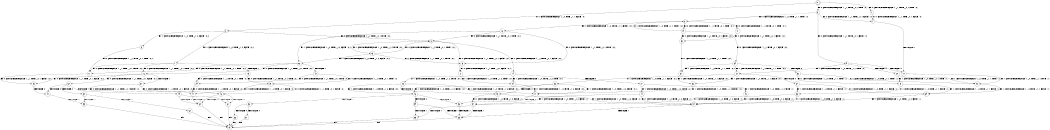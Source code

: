 digraph BCG {
size = "7, 10.5";
center = TRUE;
node [shape = circle];
0 [peripheries = 2];
0 -> 1 [label = "EX !0 !ATOMIC_EXCH_BRANCH (1, +1, TRUE, +0, 1, TRUE) !:0:"];
0 -> 2 [label = "EX !1 !ATOMIC_EXCH_BRANCH (1, +0, TRUE, +1, 1, FALSE) !:0:"];
0 -> 3 [label = "EX !0 !ATOMIC_EXCH_BRANCH (1, +1, TRUE, +0, 1, TRUE) !:0:"];
1 -> 4 [label = "EX !0 !ATOMIC_EXCH_BRANCH (1, +1, TRUE, +0, 1, FALSE) !:0:"];
2 -> 5 [label = "EX !1 !ATOMIC_EXCH_BRANCH (1, +0, TRUE, +1, 2, FALSE) !:0:1:"];
2 -> 6 [label = "EX !0 !ATOMIC_EXCH_BRANCH (1, +1, TRUE, +0, 1, TRUE) !:0:1:"];
2 -> 7 [label = "EX !1 !ATOMIC_EXCH_BRANCH (1, +0, TRUE, +1, 2, FALSE) !:0:1:"];
3 -> 4 [label = "EX !0 !ATOMIC_EXCH_BRANCH (1, +1, TRUE, +0, 1, FALSE) !:0:"];
3 -> 8 [label = "EX !1 !ATOMIC_EXCH_BRANCH (1, +0, TRUE, +1, 1, TRUE) !:0:"];
3 -> 9 [label = "EX !0 !ATOMIC_EXCH_BRANCH (1, +1, TRUE, +0, 1, FALSE) !:0:"];
4 -> 10 [label = "TERMINATE !0"];
5 -> 11 [label = "EX !0 !ATOMIC_EXCH_BRANCH (1, +1, TRUE, +0, 1, TRUE) !:0:1:"];
6 -> 12 [label = "EX !0 !ATOMIC_EXCH_BRANCH (1, +1, TRUE, +0, 1, FALSE) !:0:1:"];
6 -> 13 [label = "EX !1 !ATOMIC_EXCH_BRANCH (1, +0, TRUE, +1, 2, TRUE) !:0:1:"];
6 -> 14 [label = "EX !0 !ATOMIC_EXCH_BRANCH (1, +1, TRUE, +0, 1, FALSE) !:0:1:"];
7 -> 11 [label = "EX !0 !ATOMIC_EXCH_BRANCH (1, +1, TRUE, +0, 1, TRUE) !:0:1:"];
7 -> 15 [label = "TERMINATE !1"];
7 -> 16 [label = "EX !0 !ATOMIC_EXCH_BRANCH (1, +1, TRUE, +0, 1, TRUE) !:0:1:"];
8 -> 17 [label = "EX !0 !ATOMIC_EXCH_BRANCH (1, +1, TRUE, +0, 1, TRUE) !:0:1:"];
8 -> 18 [label = "EX !1 !ATOMIC_EXCH_BRANCH (1, +0, TRUE, +1, 1, FALSE) !:0:1:"];
8 -> 19 [label = "EX !0 !ATOMIC_EXCH_BRANCH (1, +1, TRUE, +0, 1, TRUE) !:0:1:"];
9 -> 10 [label = "TERMINATE !0"];
9 -> 20 [label = "TERMINATE !0"];
9 -> 21 [label = "EX !1 !ATOMIC_EXCH_BRANCH (1, +0, TRUE, +1, 1, TRUE) !:0:"];
10 -> 22 [label = "EX !1 !ATOMIC_EXCH_BRANCH (1, +0, TRUE, +1, 1, TRUE) !:1:"];
11 -> 23 [label = "EX !0 !ATOMIC_EXCH_BRANCH (1, +1, TRUE, +0, 1, FALSE) !:0:1:"];
12 -> 24 [label = "EX !1 !ATOMIC_EXCH_BRANCH (1, +0, TRUE, +1, 2, TRUE) !:0:1:"];
13 -> 25 [label = "EX !0 !ATOMIC_EXCH_BRANCH (1, +1, TRUE, +0, 1, TRUE) !:0:1:"];
13 -> 26 [label = "EX !1 !ATOMIC_EXCH_BRANCH (1, +0, TRUE, +1, 2, FALSE) !:0:1:"];
13 -> 6 [label = "EX !0 !ATOMIC_EXCH_BRANCH (1, +1, TRUE, +0, 1, TRUE) !:0:1:"];
14 -> 24 [label = "EX !1 !ATOMIC_EXCH_BRANCH (1, +0, TRUE, +1, 2, TRUE) !:0:1:"];
14 -> 27 [label = "TERMINATE !0"];
14 -> 28 [label = "EX !1 !ATOMIC_EXCH_BRANCH (1, +0, TRUE, +1, 2, TRUE) !:0:1:"];
15 -> 29 [label = "EX !0 !ATOMIC_EXCH_BRANCH (1, +1, TRUE, +0, 1, TRUE) !:0:"];
15 -> 30 [label = "EX !0 !ATOMIC_EXCH_BRANCH (1, +1, TRUE, +0, 1, TRUE) !:0:"];
16 -> 23 [label = "EX !0 !ATOMIC_EXCH_BRANCH (1, +1, TRUE, +0, 1, FALSE) !:0:1:"];
16 -> 31 [label = "TERMINATE !1"];
16 -> 32 [label = "EX !0 !ATOMIC_EXCH_BRANCH (1, +1, TRUE, +0, 1, FALSE) !:0:1:"];
17 -> 33 [label = "EX !0 !ATOMIC_EXCH_BRANCH (1, +1, TRUE, +0, 1, FALSE) !:0:1:"];
18 -> 25 [label = "EX !0 !ATOMIC_EXCH_BRANCH (1, +1, TRUE, +0, 1, TRUE) !:0:1:"];
18 -> 26 [label = "EX !1 !ATOMIC_EXCH_BRANCH (1, +0, TRUE, +1, 2, FALSE) !:0:1:"];
18 -> 6 [label = "EX !0 !ATOMIC_EXCH_BRANCH (1, +1, TRUE, +0, 1, TRUE) !:0:1:"];
19 -> 33 [label = "EX !0 !ATOMIC_EXCH_BRANCH (1, +1, TRUE, +0, 1, FALSE) !:0:1:"];
19 -> 8 [label = "EX !1 !ATOMIC_EXCH_BRANCH (1, +0, TRUE, +1, 1, TRUE) !:0:1:"];
19 -> 34 [label = "EX !0 !ATOMIC_EXCH_BRANCH (1, +1, TRUE, +0, 1, FALSE) !:0:1:"];
20 -> 22 [label = "EX !1 !ATOMIC_EXCH_BRANCH (1, +0, TRUE, +1, 1, TRUE) !:1:"];
20 -> 35 [label = "EX !1 !ATOMIC_EXCH_BRANCH (1, +0, TRUE, +1, 1, TRUE) !:1:"];
21 -> 36 [label = "EX !1 !ATOMIC_EXCH_BRANCH (1, +0, TRUE, +1, 1, FALSE) !:0:1:"];
21 -> 37 [label = "TERMINATE !0"];
21 -> 38 [label = "EX !1 !ATOMIC_EXCH_BRANCH (1, +0, TRUE, +1, 1, FALSE) !:0:1:"];
22 -> 39 [label = "EX !1 !ATOMIC_EXCH_BRANCH (1, +0, TRUE, +1, 1, FALSE) !:1:"];
23 -> 40 [label = "TERMINATE !0"];
24 -> 41 [label = "EX !1 !ATOMIC_EXCH_BRANCH (1, +0, TRUE, +1, 2, FALSE) !:0:1:"];
25 -> 12 [label = "EX !0 !ATOMIC_EXCH_BRANCH (1, +1, TRUE, +0, 1, FALSE) !:0:1:"];
26 -> 11 [label = "EX !0 !ATOMIC_EXCH_BRANCH (1, +1, TRUE, +0, 1, TRUE) !:0:1:"];
26 -> 42 [label = "TERMINATE !1"];
26 -> 16 [label = "EX !0 !ATOMIC_EXCH_BRANCH (1, +1, TRUE, +0, 1, TRUE) !:0:1:"];
27 -> 43 [label = "EX !1 !ATOMIC_EXCH_BRANCH (1, +0, TRUE, +1, 2, TRUE) !:1:"];
27 -> 44 [label = "EX !1 !ATOMIC_EXCH_BRANCH (1, +0, TRUE, +1, 2, TRUE) !:1:"];
28 -> 41 [label = "EX !1 !ATOMIC_EXCH_BRANCH (1, +0, TRUE, +1, 2, FALSE) !:0:1:"];
28 -> 45 [label = "TERMINATE !0"];
28 -> 46 [label = "EX !1 !ATOMIC_EXCH_BRANCH (1, +0, TRUE, +1, 2, FALSE) !:0:1:"];
29 -> 47 [label = "EX !0 !ATOMIC_EXCH_BRANCH (1, +1, TRUE, +0, 1, FALSE) !:0:"];
30 -> 47 [label = "EX !0 !ATOMIC_EXCH_BRANCH (1, +1, TRUE, +0, 1, FALSE) !:0:"];
30 -> 48 [label = "EX !0 !ATOMIC_EXCH_BRANCH (1, +1, TRUE, +0, 1, FALSE) !:0:"];
31 -> 47 [label = "EX !0 !ATOMIC_EXCH_BRANCH (1, +1, TRUE, +0, 1, FALSE) !:0:"];
31 -> 48 [label = "EX !0 !ATOMIC_EXCH_BRANCH (1, +1, TRUE, +0, 1, FALSE) !:0:"];
32 -> 40 [label = "TERMINATE !0"];
32 -> 49 [label = "TERMINATE !1"];
32 -> 50 [label = "TERMINATE !0"];
33 -> 51 [label = "EX !1 !ATOMIC_EXCH_BRANCH (1, +0, TRUE, +1, 1, TRUE) !:0:1:"];
34 -> 51 [label = "EX !1 !ATOMIC_EXCH_BRANCH (1, +0, TRUE, +1, 1, TRUE) !:0:1:"];
34 -> 52 [label = "TERMINATE !0"];
34 -> 21 [label = "EX !1 !ATOMIC_EXCH_BRANCH (1, +0, TRUE, +1, 1, TRUE) !:0:1:"];
35 -> 39 [label = "EX !1 !ATOMIC_EXCH_BRANCH (1, +0, TRUE, +1, 1, FALSE) !:1:"];
35 -> 53 [label = "EX !1 !ATOMIC_EXCH_BRANCH (1, +0, TRUE, +1, 1, FALSE) !:1:"];
36 -> 41 [label = "EX !1 !ATOMIC_EXCH_BRANCH (1, +0, TRUE, +1, 2, FALSE) !:0:1:"];
37 -> 39 [label = "EX !1 !ATOMIC_EXCH_BRANCH (1, +0, TRUE, +1, 1, FALSE) !:1:"];
37 -> 53 [label = "EX !1 !ATOMIC_EXCH_BRANCH (1, +0, TRUE, +1, 1, FALSE) !:1:"];
38 -> 41 [label = "EX !1 !ATOMIC_EXCH_BRANCH (1, +0, TRUE, +1, 2, FALSE) !:0:1:"];
38 -> 45 [label = "TERMINATE !0"];
38 -> 46 [label = "EX !1 !ATOMIC_EXCH_BRANCH (1, +0, TRUE, +1, 2, FALSE) !:0:1:"];
39 -> 54 [label = "EX !1 !ATOMIC_EXCH_BRANCH (1, +0, TRUE, +1, 2, FALSE) !:1:"];
40 -> 55 [label = "TERMINATE !1"];
41 -> 56 [label = "TERMINATE !0"];
42 -> 29 [label = "EX !0 !ATOMIC_EXCH_BRANCH (1, +1, TRUE, +0, 1, TRUE) !:0:"];
42 -> 30 [label = "EX !0 !ATOMIC_EXCH_BRANCH (1, +1, TRUE, +0, 1, TRUE) !:0:"];
43 -> 54 [label = "EX !1 !ATOMIC_EXCH_BRANCH (1, +0, TRUE, +1, 2, FALSE) !:1:"];
44 -> 54 [label = "EX !1 !ATOMIC_EXCH_BRANCH (1, +0, TRUE, +1, 2, FALSE) !:1:"];
44 -> 57 [label = "EX !1 !ATOMIC_EXCH_BRANCH (1, +0, TRUE, +1, 2, FALSE) !:1:"];
45 -> 54 [label = "EX !1 !ATOMIC_EXCH_BRANCH (1, +0, TRUE, +1, 2, FALSE) !:1:"];
45 -> 57 [label = "EX !1 !ATOMIC_EXCH_BRANCH (1, +0, TRUE, +1, 2, FALSE) !:1:"];
46 -> 56 [label = "TERMINATE !0"];
46 -> 58 [label = "TERMINATE !1"];
46 -> 59 [label = "TERMINATE !0"];
47 -> 60 [label = "TERMINATE !0"];
48 -> 60 [label = "TERMINATE !0"];
48 -> 61 [label = "TERMINATE !0"];
49 -> 60 [label = "TERMINATE !0"];
49 -> 61 [label = "TERMINATE !0"];
50 -> 55 [label = "TERMINATE !1"];
50 -> 62 [label = "TERMINATE !1"];
51 -> 36 [label = "EX !1 !ATOMIC_EXCH_BRANCH (1, +0, TRUE, +1, 1, FALSE) !:0:1:"];
52 -> 22 [label = "EX !1 !ATOMIC_EXCH_BRANCH (1, +0, TRUE, +1, 1, TRUE) !:1:"];
52 -> 35 [label = "EX !1 !ATOMIC_EXCH_BRANCH (1, +0, TRUE, +1, 1, TRUE) !:1:"];
53 -> 54 [label = "EX !1 !ATOMIC_EXCH_BRANCH (1, +0, TRUE, +1, 2, FALSE) !:1:"];
53 -> 57 [label = "EX !1 !ATOMIC_EXCH_BRANCH (1, +0, TRUE, +1, 2, FALSE) !:1:"];
54 -> 63 [label = "TERMINATE !1"];
55 -> 64 [label = "exit"];
56 -> 63 [label = "TERMINATE !1"];
57 -> 63 [label = "TERMINATE !1"];
57 -> 65 [label = "TERMINATE !1"];
58 -> 66 [label = "TERMINATE !0"];
58 -> 67 [label = "TERMINATE !0"];
59 -> 63 [label = "TERMINATE !1"];
59 -> 65 [label = "TERMINATE !1"];
60 -> 64 [label = "exit"];
61 -> 64 [label = "exit"];
62 -> 64 [label = "exit"];
63 -> 64 [label = "exit"];
65 -> 64 [label = "exit"];
66 -> 64 [label = "exit"];
67 -> 64 [label = "exit"];
}
